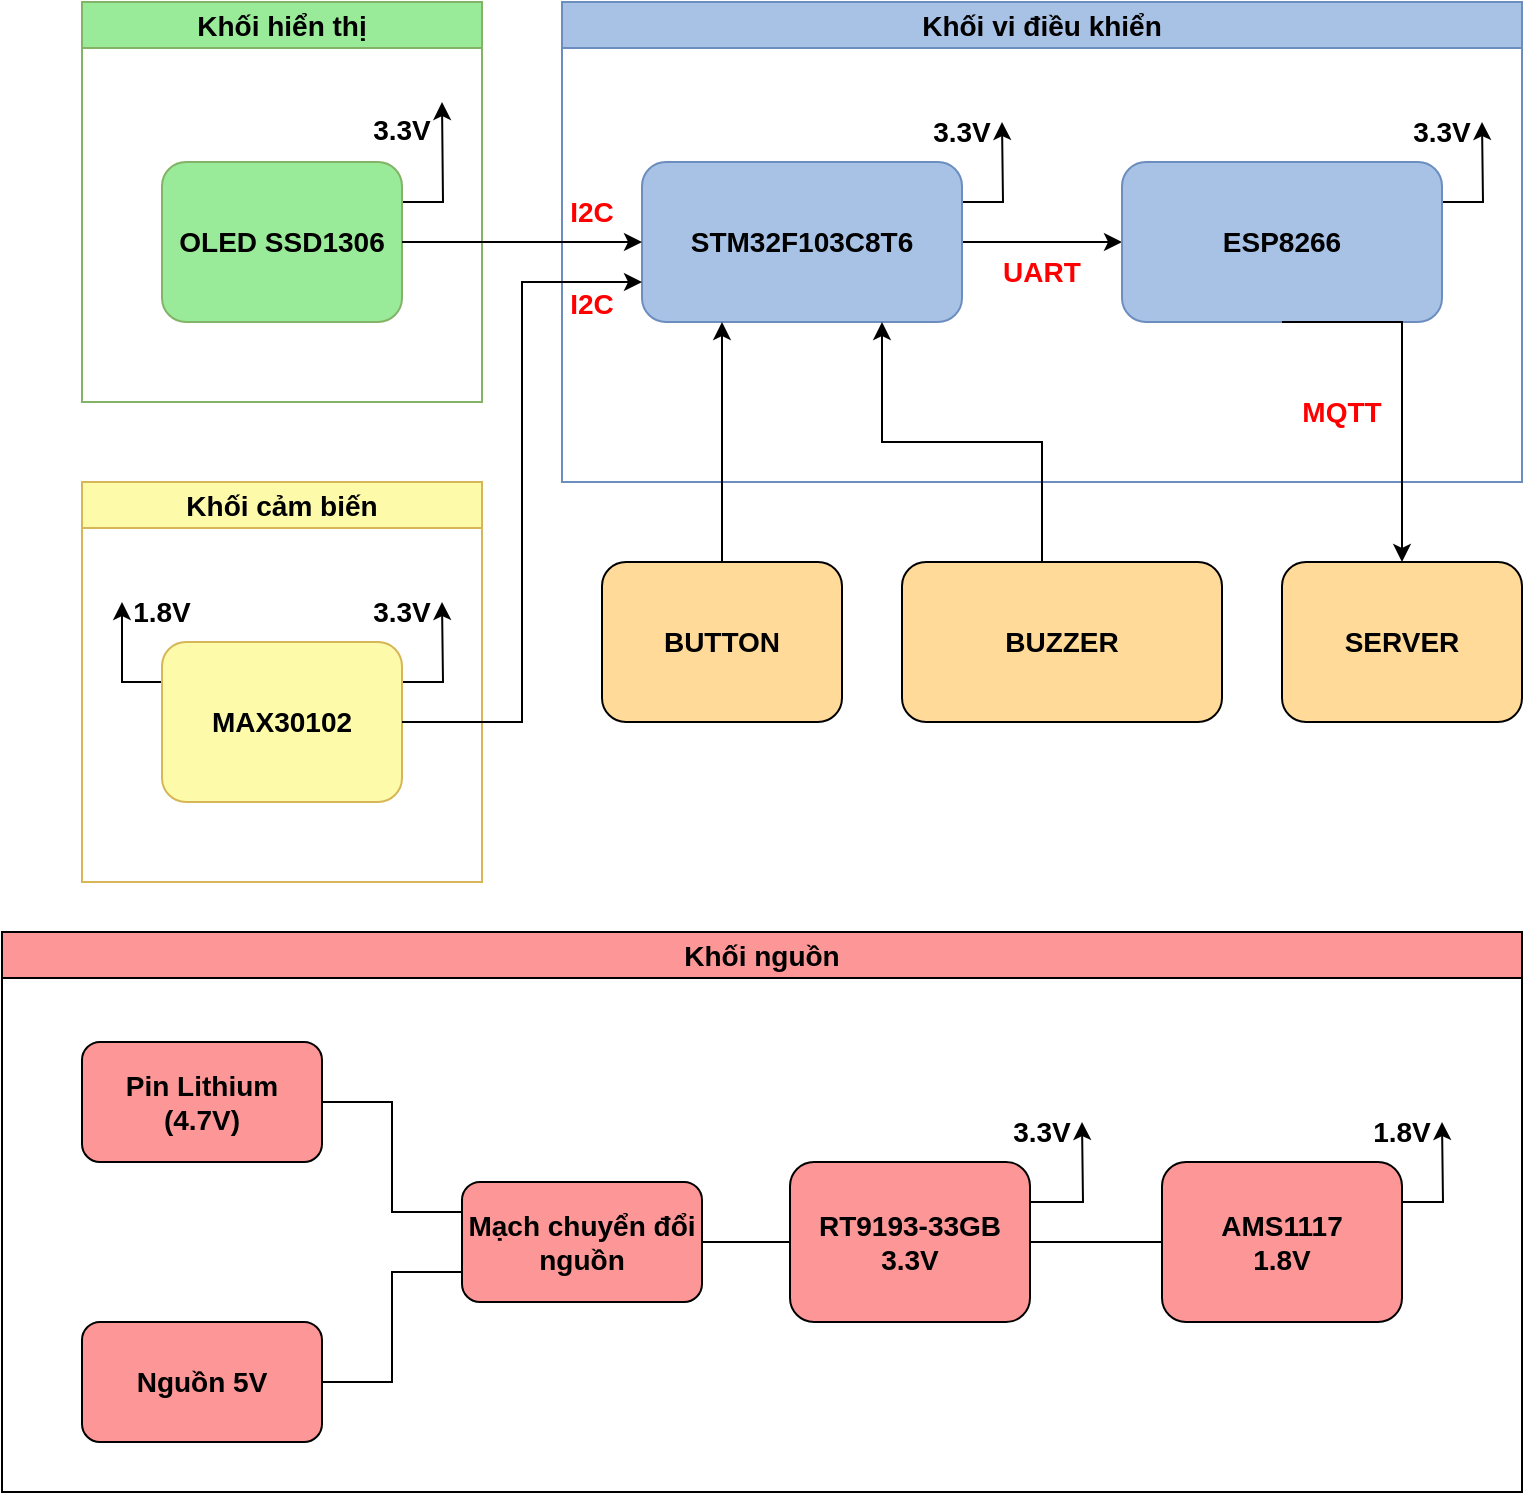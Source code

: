 <mxfile version="24.7.1" type="device">
  <diagram name="Trang-1" id="HVcANmySVg1pLQYdhnvB">
    <mxGraphModel dx="1006" dy="531" grid="1" gridSize="10" guides="1" tooltips="1" connect="1" arrows="1" fold="1" page="1" pageScale="1" pageWidth="827" pageHeight="1169" math="0" shadow="0">
      <root>
        <mxCell id="0" />
        <mxCell id="1" parent="0" />
        <mxCell id="IZr5mhNm9Ulc-aqUpcA5-1" value="Khối hiển thị" style="swimlane;whiteSpace=wrap;html=1;fontStyle=1;fontSize=14;fillColor=#99EB99;strokeColor=#82b366;" parent="1" vertex="1">
          <mxGeometry x="80" y="120" width="200" height="200" as="geometry" />
        </mxCell>
        <mxCell id="IZr5mhNm9Ulc-aqUpcA5-26" style="edgeStyle=orthogonalEdgeStyle;rounded=0;orthogonalLoop=1;jettySize=auto;html=1;exitX=1;exitY=0.25;exitDx=0;exitDy=0;fontStyle=1;fontSize=14;" parent="IZr5mhNm9Ulc-aqUpcA5-1" source="IZr5mhNm9Ulc-aqUpcA5-6" edge="1">
          <mxGeometry relative="1" as="geometry">
            <mxPoint x="180" y="50" as="targetPoint" />
          </mxGeometry>
        </mxCell>
        <mxCell id="IZr5mhNm9Ulc-aqUpcA5-6" value="OLED SSD1306" style="rounded=1;whiteSpace=wrap;html=1;fontStyle=1;fontSize=14;fillColor=#99eb99;strokeColor=#82b366;" parent="IZr5mhNm9Ulc-aqUpcA5-1" vertex="1">
          <mxGeometry x="40" y="80" width="120" height="80" as="geometry" />
        </mxCell>
        <mxCell id="IZr5mhNm9Ulc-aqUpcA5-33" value="3.3V" style="text;html=1;align=center;verticalAlign=middle;whiteSpace=wrap;rounded=0;fontStyle=1;fontSize=14;" parent="IZr5mhNm9Ulc-aqUpcA5-1" vertex="1">
          <mxGeometry x="130" y="49" width="60" height="30" as="geometry" />
        </mxCell>
        <mxCell id="IZr5mhNm9Ulc-aqUpcA5-2" value="Khối vi điều khiển" style="swimlane;whiteSpace=wrap;html=1;fontStyle=1;fontSize=14;fillColor=#a8c2e6;strokeColor=#6c8ebf;" parent="1" vertex="1">
          <mxGeometry x="320" y="120" width="480" height="240" as="geometry" />
        </mxCell>
        <mxCell id="IZr5mhNm9Ulc-aqUpcA5-25" style="edgeStyle=orthogonalEdgeStyle;rounded=0;orthogonalLoop=1;jettySize=auto;html=1;exitX=1;exitY=0.25;exitDx=0;exitDy=0;fontStyle=1;fontSize=14;" parent="IZr5mhNm9Ulc-aqUpcA5-2" source="IZr5mhNm9Ulc-aqUpcA5-7" edge="1">
          <mxGeometry relative="1" as="geometry">
            <mxPoint x="220" y="60" as="targetPoint" />
          </mxGeometry>
        </mxCell>
        <mxCell id="IZr5mhNm9Ulc-aqUpcA5-43" style="edgeStyle=orthogonalEdgeStyle;rounded=0;orthogonalLoop=1;jettySize=auto;html=1;exitX=1;exitY=0.5;exitDx=0;exitDy=0;entryX=0;entryY=0.5;entryDx=0;entryDy=0;fontSize=14;" parent="IZr5mhNm9Ulc-aqUpcA5-2" source="IZr5mhNm9Ulc-aqUpcA5-7" target="IZr5mhNm9Ulc-aqUpcA5-18" edge="1">
          <mxGeometry relative="1" as="geometry" />
        </mxCell>
        <mxCell id="IZr5mhNm9Ulc-aqUpcA5-7" value="STM32F103C8T6" style="rounded=1;whiteSpace=wrap;html=1;fontStyle=1;fontSize=14;fillColor=#a8c2e6;strokeColor=#6c8ebf;" parent="IZr5mhNm9Ulc-aqUpcA5-2" vertex="1">
          <mxGeometry x="40" y="80" width="160" height="80" as="geometry" />
        </mxCell>
        <mxCell id="IZr5mhNm9Ulc-aqUpcA5-24" style="edgeStyle=orthogonalEdgeStyle;rounded=0;orthogonalLoop=1;jettySize=auto;html=1;exitX=1;exitY=0.25;exitDx=0;exitDy=0;fontStyle=1;fontSize=14;" parent="IZr5mhNm9Ulc-aqUpcA5-2" source="IZr5mhNm9Ulc-aqUpcA5-18" edge="1">
          <mxGeometry relative="1" as="geometry">
            <mxPoint x="460" y="60" as="targetPoint" />
          </mxGeometry>
        </mxCell>
        <mxCell id="IZr5mhNm9Ulc-aqUpcA5-18" value="ESP8266" style="rounded=1;whiteSpace=wrap;html=1;fontStyle=1;fontSize=14;fillColor=#a8c2e6;strokeColor=#6c8ebf;" parent="IZr5mhNm9Ulc-aqUpcA5-2" vertex="1">
          <mxGeometry x="280" y="80" width="160" height="80" as="geometry" />
        </mxCell>
        <mxCell id="IZr5mhNm9Ulc-aqUpcA5-34" value="3.3V" style="text;html=1;align=center;verticalAlign=middle;whiteSpace=wrap;rounded=0;fontStyle=1;fontSize=14;" parent="IZr5mhNm9Ulc-aqUpcA5-2" vertex="1">
          <mxGeometry x="170" y="50" width="60" height="30" as="geometry" />
        </mxCell>
        <mxCell id="IZr5mhNm9Ulc-aqUpcA5-35" value="3.3V" style="text;html=1;align=center;verticalAlign=middle;whiteSpace=wrap;rounded=0;fontStyle=1;fontSize=14;" parent="IZr5mhNm9Ulc-aqUpcA5-2" vertex="1">
          <mxGeometry x="410" y="50" width="60" height="30" as="geometry" />
        </mxCell>
        <mxCell id="IZr5mhNm9Ulc-aqUpcA5-42" value="I2C" style="text;html=1;align=center;verticalAlign=middle;whiteSpace=wrap;rounded=0;fontStyle=1;fontColor=#FF0000;fontSize=14;" parent="IZr5mhNm9Ulc-aqUpcA5-2" vertex="1">
          <mxGeometry x="-15" y="136" width="60" height="30" as="geometry" />
        </mxCell>
        <mxCell id="IZr5mhNm9Ulc-aqUpcA5-44" value="UART" style="text;html=1;align=center;verticalAlign=middle;whiteSpace=wrap;rounded=0;fontStyle=1;fontColor=#FF0000;fontSize=14;" parent="IZr5mhNm9Ulc-aqUpcA5-2" vertex="1">
          <mxGeometry x="210" y="120" width="60" height="30" as="geometry" />
        </mxCell>
        <mxCell id="IZr5mhNm9Ulc-aqUpcA5-48" value="MQTT" style="text;html=1;align=center;verticalAlign=middle;whiteSpace=wrap;rounded=0;fontStyle=1;fontColor=#FF0000;fontSize=14;" parent="IZr5mhNm9Ulc-aqUpcA5-2" vertex="1">
          <mxGeometry x="360" y="190" width="60" height="30" as="geometry" />
        </mxCell>
        <mxCell id="IZr5mhNm9Ulc-aqUpcA5-41" value="I2C" style="text;html=1;align=center;verticalAlign=middle;whiteSpace=wrap;rounded=0;fontStyle=1;fontColor=#FF0000;fontSize=14;" parent="IZr5mhNm9Ulc-aqUpcA5-2" vertex="1">
          <mxGeometry x="-15" y="90" width="60" height="30" as="geometry" />
        </mxCell>
        <mxCell id="IZr5mhNm9Ulc-aqUpcA5-3" value="Khối cảm biến" style="swimlane;whiteSpace=wrap;html=1;fontStyle=1;fontSize=14;fillColor=#fdfaaa;strokeColor=#d6b656;" parent="1" vertex="1">
          <mxGeometry x="80" y="360" width="200" height="200" as="geometry" />
        </mxCell>
        <mxCell id="IZr5mhNm9Ulc-aqUpcA5-27" style="edgeStyle=orthogonalEdgeStyle;rounded=0;orthogonalLoop=1;jettySize=auto;html=1;exitX=1;exitY=0.25;exitDx=0;exitDy=0;fontStyle=1;fontSize=14;" parent="IZr5mhNm9Ulc-aqUpcA5-3" source="IZr5mhNm9Ulc-aqUpcA5-5" edge="1">
          <mxGeometry relative="1" as="geometry">
            <mxPoint x="180" y="60" as="targetPoint" />
          </mxGeometry>
        </mxCell>
        <mxCell id="IZr5mhNm9Ulc-aqUpcA5-28" style="edgeStyle=orthogonalEdgeStyle;rounded=0;orthogonalLoop=1;jettySize=auto;html=1;exitX=0;exitY=0.25;exitDx=0;exitDy=0;fontStyle=1;fontSize=14;" parent="IZr5mhNm9Ulc-aqUpcA5-3" source="IZr5mhNm9Ulc-aqUpcA5-5" edge="1">
          <mxGeometry relative="1" as="geometry">
            <mxPoint x="20" y="60" as="targetPoint" />
          </mxGeometry>
        </mxCell>
        <mxCell id="IZr5mhNm9Ulc-aqUpcA5-5" value="MAX30102" style="rounded=1;whiteSpace=wrap;html=1;fontStyle=1;fontSize=14;fillColor=#fdfaaa;strokeColor=#d6b656;" parent="IZr5mhNm9Ulc-aqUpcA5-3" vertex="1">
          <mxGeometry x="40" y="80" width="120" height="80" as="geometry" />
        </mxCell>
        <mxCell id="IZr5mhNm9Ulc-aqUpcA5-36" value="3.3V" style="text;html=1;align=center;verticalAlign=middle;whiteSpace=wrap;rounded=0;fontStyle=1;fontSize=14;" parent="IZr5mhNm9Ulc-aqUpcA5-3" vertex="1">
          <mxGeometry x="130" y="50" width="60" height="30" as="geometry" />
        </mxCell>
        <mxCell id="IZr5mhNm9Ulc-aqUpcA5-37" value="1.8V" style="text;html=1;align=center;verticalAlign=middle;whiteSpace=wrap;rounded=0;fontStyle=1;fontSize=14;" parent="IZr5mhNm9Ulc-aqUpcA5-3" vertex="1">
          <mxGeometry x="10" y="50" width="60" height="30" as="geometry" />
        </mxCell>
        <mxCell id="IZr5mhNm9Ulc-aqUpcA5-4" value="Khối nguồn" style="swimlane;whiteSpace=wrap;html=1;fontStyle=1;fontSize=14;fillColor=#fd9696;" parent="1" vertex="1">
          <mxGeometry x="40" y="585" width="760" height="280" as="geometry" />
        </mxCell>
        <mxCell id="JR7h1ywwiESWEDlKFRAQ-4" style="edgeStyle=orthogonalEdgeStyle;rounded=0;orthogonalLoop=1;jettySize=auto;html=1;exitX=1;exitY=0.5;exitDx=0;exitDy=0;entryX=0;entryY=0.25;entryDx=0;entryDy=0;endArrow=none;endFill=0;" edge="1" parent="IZr5mhNm9Ulc-aqUpcA5-4" source="IZr5mhNm9Ulc-aqUpcA5-9" target="JR7h1ywwiESWEDlKFRAQ-1">
          <mxGeometry relative="1" as="geometry" />
        </mxCell>
        <mxCell id="IZr5mhNm9Ulc-aqUpcA5-9" value="Pin Lithium (4.7V)" style="rounded=1;whiteSpace=wrap;html=1;fontStyle=1;fontSize=14;fillColor=#fd9696;" parent="IZr5mhNm9Ulc-aqUpcA5-4" vertex="1">
          <mxGeometry x="40" y="55" width="120" height="60" as="geometry" />
        </mxCell>
        <mxCell id="JR7h1ywwiESWEDlKFRAQ-5" style="edgeStyle=orthogonalEdgeStyle;rounded=0;orthogonalLoop=1;jettySize=auto;html=1;exitX=1;exitY=0.5;exitDx=0;exitDy=0;entryX=0;entryY=0.75;entryDx=0;entryDy=0;endArrow=none;endFill=0;" edge="1" parent="IZr5mhNm9Ulc-aqUpcA5-4" source="IZr5mhNm9Ulc-aqUpcA5-10" target="JR7h1ywwiESWEDlKFRAQ-1">
          <mxGeometry relative="1" as="geometry" />
        </mxCell>
        <mxCell id="IZr5mhNm9Ulc-aqUpcA5-10" value="Nguồn 5V" style="rounded=1;whiteSpace=wrap;html=1;fontStyle=1;fontSize=14;fillColor=#fd9696;" parent="IZr5mhNm9Ulc-aqUpcA5-4" vertex="1">
          <mxGeometry x="40" y="195" width="120" height="60" as="geometry" />
        </mxCell>
        <mxCell id="IZr5mhNm9Ulc-aqUpcA5-17" style="edgeStyle=orthogonalEdgeStyle;rounded=0;orthogonalLoop=1;jettySize=auto;html=1;endArrow=none;endFill=0;fontStyle=1;fontSize=14;" parent="IZr5mhNm9Ulc-aqUpcA5-4" source="IZr5mhNm9Ulc-aqUpcA5-11" target="IZr5mhNm9Ulc-aqUpcA5-12" edge="1">
          <mxGeometry relative="1" as="geometry" />
        </mxCell>
        <mxCell id="IZr5mhNm9Ulc-aqUpcA5-22" style="edgeStyle=orthogonalEdgeStyle;rounded=0;orthogonalLoop=1;jettySize=auto;html=1;exitX=1;exitY=0.25;exitDx=0;exitDy=0;fontStyle=1;fontSize=14;" parent="IZr5mhNm9Ulc-aqUpcA5-4" source="IZr5mhNm9Ulc-aqUpcA5-11" edge="1">
          <mxGeometry relative="1" as="geometry">
            <mxPoint x="540" y="95" as="targetPoint" />
          </mxGeometry>
        </mxCell>
        <mxCell id="IZr5mhNm9Ulc-aqUpcA5-11" value="&lt;span style=&quot;font-size: 14px;&quot;&gt;RT9193-33GB&lt;/span&gt;&lt;div style=&quot;font-size: 14px;&quot;&gt;&lt;span style=&quot;font-size: 14px;&quot;&gt;3.3V&lt;/span&gt;&lt;/div&gt;" style="rounded=1;whiteSpace=wrap;html=1;fontStyle=1;fontSize=14;fillColor=#fd9696;" parent="IZr5mhNm9Ulc-aqUpcA5-4" vertex="1">
          <mxGeometry x="394" y="115" width="120" height="80" as="geometry" />
        </mxCell>
        <mxCell id="IZr5mhNm9Ulc-aqUpcA5-23" style="edgeStyle=orthogonalEdgeStyle;rounded=0;orthogonalLoop=1;jettySize=auto;html=1;exitX=1;exitY=0.25;exitDx=0;exitDy=0;fontStyle=1;fontSize=14;" parent="IZr5mhNm9Ulc-aqUpcA5-4" source="IZr5mhNm9Ulc-aqUpcA5-12" edge="1">
          <mxGeometry relative="1" as="geometry">
            <mxPoint x="720" y="95" as="targetPoint" />
          </mxGeometry>
        </mxCell>
        <mxCell id="IZr5mhNm9Ulc-aqUpcA5-12" value="&lt;span style=&quot;font-size: 14px;&quot;&gt;AMS1117&lt;/span&gt;&lt;div style=&quot;font-size: 14px;&quot;&gt;&lt;span style=&quot;font-size: 14px;&quot;&gt;1.8V&lt;/span&gt;&lt;/div&gt;" style="rounded=1;whiteSpace=wrap;html=1;fontStyle=1;fontSize=14;fillColor=#fd9696;" parent="IZr5mhNm9Ulc-aqUpcA5-4" vertex="1">
          <mxGeometry x="580" y="115" width="120" height="80" as="geometry" />
        </mxCell>
        <mxCell id="IZr5mhNm9Ulc-aqUpcA5-16" style="edgeStyle=orthogonalEdgeStyle;rounded=0;orthogonalLoop=1;jettySize=auto;html=1;exitX=1;exitY=0.5;exitDx=0;exitDy=0;entryX=0;entryY=0.5;entryDx=0;entryDy=0;endArrow=none;endFill=0;fontStyle=1;fontSize=14;" parent="IZr5mhNm9Ulc-aqUpcA5-4" source="JR7h1ywwiESWEDlKFRAQ-1" target="IZr5mhNm9Ulc-aqUpcA5-11" edge="1">
          <mxGeometry relative="1" as="geometry">
            <mxPoint x="365" y="155" as="sourcePoint" />
          </mxGeometry>
        </mxCell>
        <mxCell id="IZr5mhNm9Ulc-aqUpcA5-45" value="3.3V" style="text;html=1;align=center;verticalAlign=middle;whiteSpace=wrap;rounded=0;fontStyle=1;fontSize=14;" parent="IZr5mhNm9Ulc-aqUpcA5-4" vertex="1">
          <mxGeometry x="490" y="85" width="60" height="30" as="geometry" />
        </mxCell>
        <mxCell id="IZr5mhNm9Ulc-aqUpcA5-47" value="1.8V" style="text;html=1;align=center;verticalAlign=middle;whiteSpace=wrap;rounded=0;fontStyle=1;fontSize=14;" parent="IZr5mhNm9Ulc-aqUpcA5-4" vertex="1">
          <mxGeometry x="670" y="85" width="60" height="30" as="geometry" />
        </mxCell>
        <mxCell id="JR7h1ywwiESWEDlKFRAQ-1" value="Mạch chuyển đổi nguồn" style="rounded=1;whiteSpace=wrap;html=1;fontStyle=1;fontSize=14;fillColor=#fd9696;" vertex="1" parent="IZr5mhNm9Ulc-aqUpcA5-4">
          <mxGeometry x="230" y="125" width="120" height="60" as="geometry" />
        </mxCell>
        <mxCell id="IZr5mhNm9Ulc-aqUpcA5-19" value="SERVER" style="rounded=1;whiteSpace=wrap;html=1;fontStyle=1;fontSize=14;fillColor=#ffda99;" parent="1" vertex="1">
          <mxGeometry x="680" y="400" width="120" height="80" as="geometry" />
        </mxCell>
        <mxCell id="IZr5mhNm9Ulc-aqUpcA5-32" style="edgeStyle=orthogonalEdgeStyle;rounded=0;orthogonalLoop=1;jettySize=auto;html=1;exitX=0.5;exitY=0;exitDx=0;exitDy=0;entryX=0.25;entryY=1;entryDx=0;entryDy=0;fontStyle=1;fontSize=14;" parent="1" source="IZr5mhNm9Ulc-aqUpcA5-20" target="IZr5mhNm9Ulc-aqUpcA5-7" edge="1">
          <mxGeometry relative="1" as="geometry" />
        </mxCell>
        <mxCell id="IZr5mhNm9Ulc-aqUpcA5-20" value="BUTTON" style="rounded=1;whiteSpace=wrap;html=1;fontStyle=1;fontSize=14;fillColor=#ffda99;" parent="1" vertex="1">
          <mxGeometry x="340" y="400" width="120" height="80" as="geometry" />
        </mxCell>
        <mxCell id="IZr5mhNm9Ulc-aqUpcA5-31" style="edgeStyle=orthogonalEdgeStyle;rounded=0;orthogonalLoop=1;jettySize=auto;html=1;exitX=0.5;exitY=0;exitDx=0;exitDy=0;entryX=0.75;entryY=1;entryDx=0;entryDy=0;fontStyle=1;fontSize=14;" parent="1" source="IZr5mhNm9Ulc-aqUpcA5-21" target="IZr5mhNm9Ulc-aqUpcA5-7" edge="1">
          <mxGeometry relative="1" as="geometry">
            <Array as="points">
              <mxPoint x="560" y="400" />
              <mxPoint x="560" y="340" />
              <mxPoint x="480" y="340" />
            </Array>
          </mxGeometry>
        </mxCell>
        <mxCell id="IZr5mhNm9Ulc-aqUpcA5-21" value="BUZZER" style="rounded=1;whiteSpace=wrap;html=1;fontStyle=1;fontSize=14;fillColor=#ffda99;" parent="1" vertex="1">
          <mxGeometry x="490" y="400" width="160" height="80" as="geometry" />
        </mxCell>
        <mxCell id="IZr5mhNm9Ulc-aqUpcA5-30" style="edgeStyle=orthogonalEdgeStyle;rounded=0;orthogonalLoop=1;jettySize=auto;html=1;exitX=0.5;exitY=1;exitDx=0;exitDy=0;entryX=0.5;entryY=0;entryDx=0;entryDy=0;fontStyle=1;fontSize=14;" parent="1" source="IZr5mhNm9Ulc-aqUpcA5-18" target="IZr5mhNm9Ulc-aqUpcA5-19" edge="1">
          <mxGeometry relative="1" as="geometry">
            <Array as="points">
              <mxPoint x="740" y="280" />
            </Array>
          </mxGeometry>
        </mxCell>
        <mxCell id="IZr5mhNm9Ulc-aqUpcA5-39" style="edgeStyle=orthogonalEdgeStyle;rounded=0;orthogonalLoop=1;jettySize=auto;html=1;exitX=1;exitY=0.5;exitDx=0;exitDy=0;entryX=0;entryY=0.75;entryDx=0;entryDy=0;fontSize=14;" parent="1" source="IZr5mhNm9Ulc-aqUpcA5-5" target="IZr5mhNm9Ulc-aqUpcA5-7" edge="1">
          <mxGeometry relative="1" as="geometry" />
        </mxCell>
        <mxCell id="IZr5mhNm9Ulc-aqUpcA5-40" style="edgeStyle=orthogonalEdgeStyle;rounded=0;orthogonalLoop=1;jettySize=auto;html=1;exitX=1;exitY=0.5;exitDx=0;exitDy=0;entryX=0;entryY=0.5;entryDx=0;entryDy=0;fontSize=14;" parent="1" source="IZr5mhNm9Ulc-aqUpcA5-6" target="IZr5mhNm9Ulc-aqUpcA5-7" edge="1">
          <mxGeometry relative="1" as="geometry" />
        </mxCell>
      </root>
    </mxGraphModel>
  </diagram>
</mxfile>
